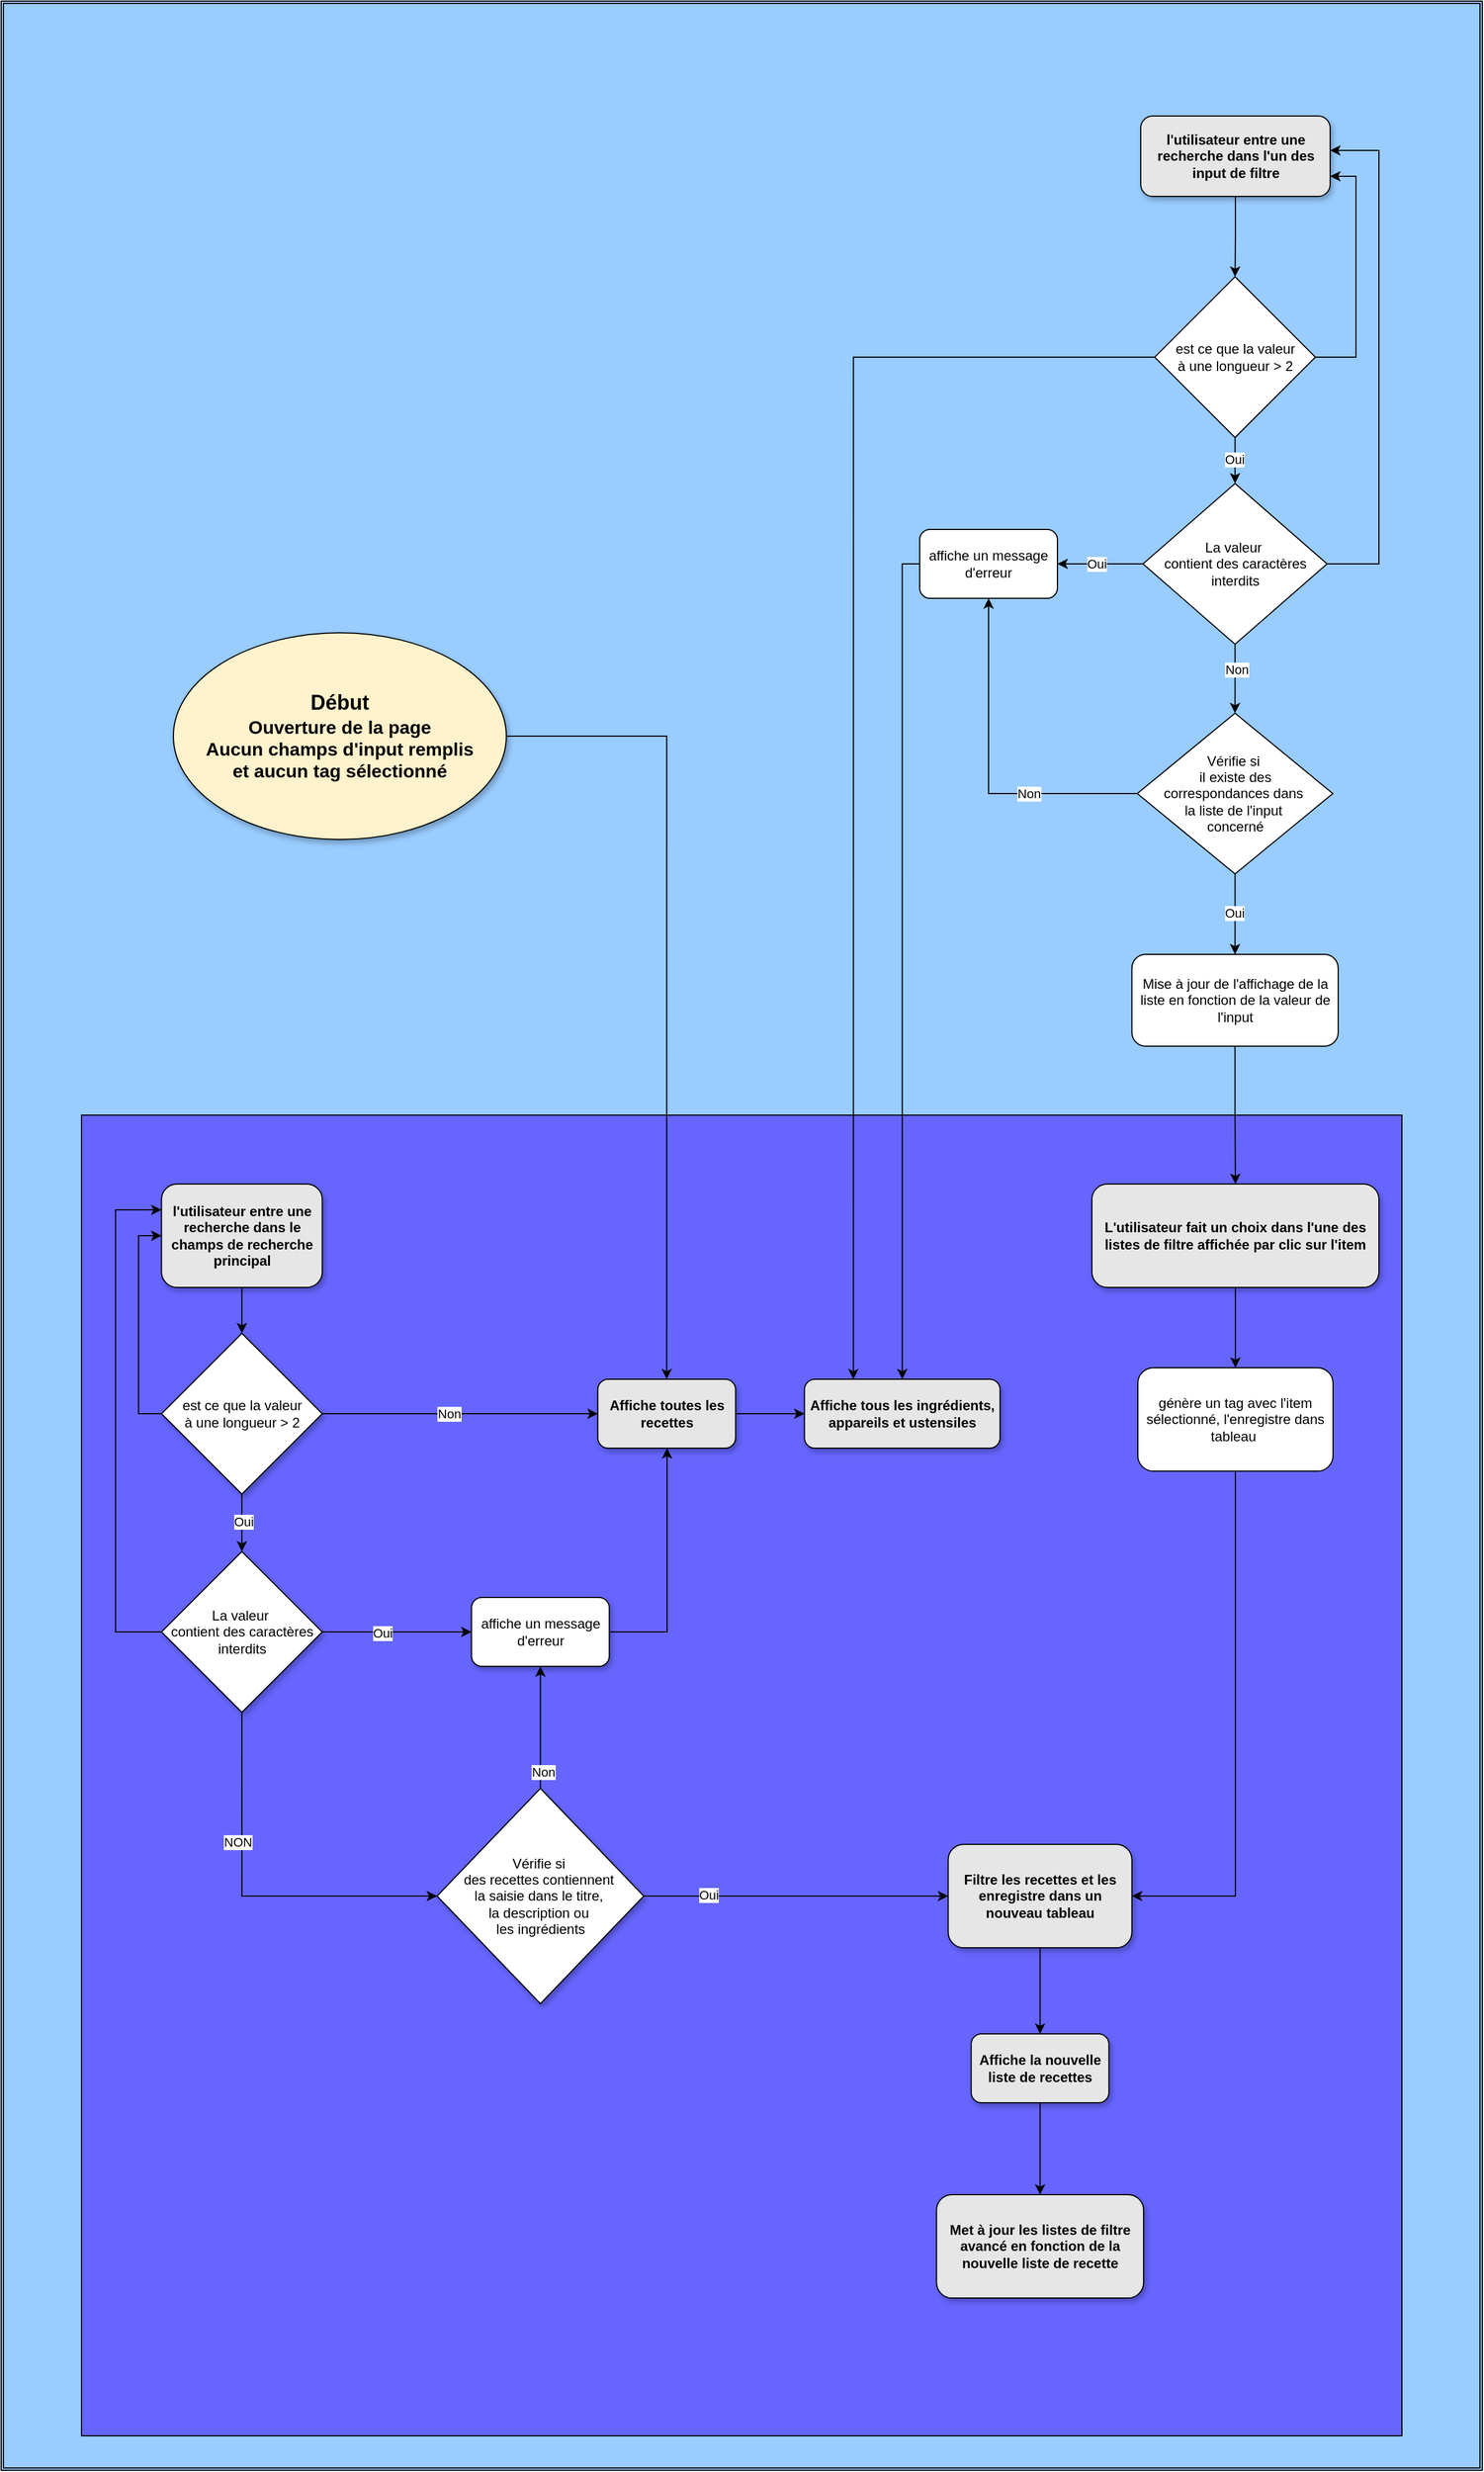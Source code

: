 <mxfile version="24.4.4" type="device">
  <diagram name="Page-1" id="eYKsO1id4bMG_3563-YX">
    <mxGraphModel dx="1404" dy="1804" grid="1" gridSize="10" guides="1" tooltips="1" connect="1" arrows="1" fold="1" page="0" pageScale="1" pageWidth="827" pageHeight="1169" math="0" shadow="0">
      <root>
        <mxCell id="0" />
        <mxCell id="1" parent="0" />
        <mxCell id="f2ptzj3UD8S_jzSHWfU6-1" value="" style="shape=ext;double=1;rounded=0;whiteSpace=wrap;html=1;fillColor=#99CCFF;" vertex="1" parent="1">
          <mxGeometry x="170" y="-1150" width="1290" height="2150" as="geometry" />
        </mxCell>
        <mxCell id="nYdByONB8T3LSdA9meXL-3" value="" style="whiteSpace=wrap;html=1;aspect=fixed;fillColor=#6666FF;" parent="1" vertex="1">
          <mxGeometry x="240" y="-180" width="1150" height="1150" as="geometry" />
        </mxCell>
        <mxCell id="UpDIHEUihY1R6ZN1tgJs-8" style="edgeStyle=orthogonalEdgeStyle;rounded=0;orthogonalLoop=1;jettySize=auto;html=1;entryX=0.5;entryY=0;entryDx=0;entryDy=0;" parent="1" source="UpDIHEUihY1R6ZN1tgJs-6" target="UpDIHEUihY1R6ZN1tgJs-7" edge="1">
          <mxGeometry relative="1" as="geometry" />
        </mxCell>
        <mxCell id="UpDIHEUihY1R6ZN1tgJs-6" value="&lt;b&gt;l&#39;utilisateur entre une recherche dans le champs de recherche principal&lt;/b&gt;" style="rounded=1;whiteSpace=wrap;html=1;shadow=1;fillColor=#E6E6E6;" parent="1" vertex="1">
          <mxGeometry x="309.67" y="-120" width="140" height="90" as="geometry" />
        </mxCell>
        <mxCell id="UpDIHEUihY1R6ZN1tgJs-13" style="edgeStyle=orthogonalEdgeStyle;rounded=0;orthogonalLoop=1;jettySize=auto;html=1;exitX=0.5;exitY=1;exitDx=0;exitDy=0;entryX=0.5;entryY=0;entryDx=0;entryDy=0;" parent="1" source="UpDIHEUihY1R6ZN1tgJs-7" target="UpDIHEUihY1R6ZN1tgJs-12" edge="1">
          <mxGeometry relative="1" as="geometry" />
        </mxCell>
        <mxCell id="UpDIHEUihY1R6ZN1tgJs-14" value="Oui" style="edgeLabel;html=1;align=center;verticalAlign=middle;resizable=0;points=[];" parent="UpDIHEUihY1R6ZN1tgJs-13" vertex="1" connectable="0">
          <mxGeometry x="-0.045" y="1" relative="1" as="geometry">
            <mxPoint as="offset" />
          </mxGeometry>
        </mxCell>
        <mxCell id="UpDIHEUihY1R6ZN1tgJs-16" style="edgeStyle=orthogonalEdgeStyle;rounded=0;orthogonalLoop=1;jettySize=auto;html=1;exitX=1;exitY=0.5;exitDx=0;exitDy=0;" parent="1" source="UpDIHEUihY1R6ZN1tgJs-7" target="UpDIHEUihY1R6ZN1tgJs-15" edge="1">
          <mxGeometry relative="1" as="geometry" />
        </mxCell>
        <mxCell id="UpDIHEUihY1R6ZN1tgJs-17" value="Non" style="edgeLabel;html=1;align=center;verticalAlign=middle;resizable=0;points=[];" parent="UpDIHEUihY1R6ZN1tgJs-16" vertex="1" connectable="0">
          <mxGeometry x="-0.078" relative="1" as="geometry">
            <mxPoint as="offset" />
          </mxGeometry>
        </mxCell>
        <mxCell id="UpDIHEUihY1R6ZN1tgJs-73" style="edgeStyle=orthogonalEdgeStyle;rounded=0;orthogonalLoop=1;jettySize=auto;html=1;exitX=0;exitY=0.5;exitDx=0;exitDy=0;entryX=0;entryY=0.5;entryDx=0;entryDy=0;" parent="1" source="UpDIHEUihY1R6ZN1tgJs-7" target="UpDIHEUihY1R6ZN1tgJs-6" edge="1">
          <mxGeometry relative="1" as="geometry" />
        </mxCell>
        <mxCell id="UpDIHEUihY1R6ZN1tgJs-7" value="est ce que la valeur&lt;div&gt;à une longueur &amp;gt; 2&lt;/div&gt;" style="rhombus;whiteSpace=wrap;html=1;shadow=1;" parent="1" vertex="1">
          <mxGeometry x="309.67" y="10" width="140" height="140" as="geometry" />
        </mxCell>
        <mxCell id="UpDIHEUihY1R6ZN1tgJs-23" style="edgeStyle=orthogonalEdgeStyle;rounded=0;orthogonalLoop=1;jettySize=auto;html=1;exitX=1;exitY=0.5;exitDx=0;exitDy=0;entryX=0;entryY=0.5;entryDx=0;entryDy=0;" parent="1" source="UpDIHEUihY1R6ZN1tgJs-12" target="UpDIHEUihY1R6ZN1tgJs-22" edge="1">
          <mxGeometry relative="1" as="geometry" />
        </mxCell>
        <mxCell id="UpDIHEUihY1R6ZN1tgJs-24" value="Oui" style="edgeLabel;html=1;align=center;verticalAlign=middle;resizable=0;points=[];" parent="UpDIHEUihY1R6ZN1tgJs-23" vertex="1" connectable="0">
          <mxGeometry x="-0.189" y="-1" relative="1" as="geometry">
            <mxPoint as="offset" />
          </mxGeometry>
        </mxCell>
        <mxCell id="UpDIHEUihY1R6ZN1tgJs-74" style="edgeStyle=orthogonalEdgeStyle;rounded=0;orthogonalLoop=1;jettySize=auto;html=1;exitX=0;exitY=0.5;exitDx=0;exitDy=0;entryX=0;entryY=0.25;entryDx=0;entryDy=0;" parent="1" source="UpDIHEUihY1R6ZN1tgJs-12" target="UpDIHEUihY1R6ZN1tgJs-6" edge="1">
          <mxGeometry relative="1" as="geometry">
            <Array as="points">
              <mxPoint x="269.67" y="270" />
              <mxPoint x="269.67" y="-97" />
            </Array>
          </mxGeometry>
        </mxCell>
        <mxCell id="f2ptzj3UD8S_jzSHWfU6-4" style="edgeStyle=orthogonalEdgeStyle;rounded=0;orthogonalLoop=1;jettySize=auto;html=1;exitX=0.5;exitY=1;exitDx=0;exitDy=0;entryX=0;entryY=0.5;entryDx=0;entryDy=0;" edge="1" parent="1" source="UpDIHEUihY1R6ZN1tgJs-12" target="UpDIHEUihY1R6ZN1tgJs-87">
          <mxGeometry relative="1" as="geometry" />
        </mxCell>
        <mxCell id="f2ptzj3UD8S_jzSHWfU6-5" value="NON" style="edgeLabel;html=1;align=center;verticalAlign=middle;resizable=0;points=[];" vertex="1" connectable="0" parent="f2ptzj3UD8S_jzSHWfU6-4">
          <mxGeometry x="-0.318" y="-4" relative="1" as="geometry">
            <mxPoint as="offset" />
          </mxGeometry>
        </mxCell>
        <mxCell id="UpDIHEUihY1R6ZN1tgJs-12" value="La valeur&amp;nbsp;&lt;div&gt;contient des caractères interdits&lt;/div&gt;" style="rhombus;whiteSpace=wrap;html=1;shadow=1;" parent="1" vertex="1">
          <mxGeometry x="309.67" y="200" width="140" height="140" as="geometry" />
        </mxCell>
        <mxCell id="UpDIHEUihY1R6ZN1tgJs-40" style="edgeStyle=orthogonalEdgeStyle;rounded=0;orthogonalLoop=1;jettySize=auto;html=1;exitX=1;exitY=0.5;exitDx=0;exitDy=0;entryX=0;entryY=0.5;entryDx=0;entryDy=0;" parent="1" source="UpDIHEUihY1R6ZN1tgJs-15" target="UpDIHEUihY1R6ZN1tgJs-39" edge="1">
          <mxGeometry relative="1" as="geometry" />
        </mxCell>
        <mxCell id="UpDIHEUihY1R6ZN1tgJs-15" value="&lt;b&gt;Affiche toutes les recettes&lt;/b&gt;" style="rounded=1;whiteSpace=wrap;html=1;shadow=1;fillColor=#E6E6E6;" parent="1" vertex="1">
          <mxGeometry x="689.67" y="50" width="120" height="60" as="geometry" />
        </mxCell>
        <mxCell id="UpDIHEUihY1R6ZN1tgJs-22" value="affiche un message d&#39;erreur" style="rounded=1;whiteSpace=wrap;html=1;shadow=1;" parent="1" vertex="1">
          <mxGeometry x="579.67" y="240" width="120" height="60" as="geometry" />
        </mxCell>
        <mxCell id="UpDIHEUihY1R6ZN1tgJs-38" style="edgeStyle=orthogonalEdgeStyle;rounded=0;orthogonalLoop=1;jettySize=auto;html=1;exitX=1;exitY=0.5;exitDx=0;exitDy=0;" parent="1" source="UpDIHEUihY1R6ZN1tgJs-22" edge="1">
          <mxGeometry relative="1" as="geometry">
            <mxPoint x="750" y="110" as="targetPoint" />
            <Array as="points">
              <mxPoint x="750" y="270" />
              <mxPoint x="750" y="110" />
            </Array>
          </mxGeometry>
        </mxCell>
        <mxCell id="UpDIHEUihY1R6ZN1tgJs-39" value="&lt;b&gt;Affiche tous les ingrédients, appareils et ustensiles&lt;/b&gt;" style="rounded=1;whiteSpace=wrap;html=1;shadow=1;fillColor=#E6E6E6;" parent="1" vertex="1">
          <mxGeometry x="869.67" y="50" width="170.33" height="60" as="geometry" />
        </mxCell>
        <mxCell id="UpDIHEUihY1R6ZN1tgJs-49" style="edgeStyle=orthogonalEdgeStyle;rounded=0;orthogonalLoop=1;jettySize=auto;html=1;exitX=0.5;exitY=1;exitDx=0;exitDy=0;entryX=0.5;entryY=0;entryDx=0;entryDy=0;" parent="1" source="UpDIHEUihY1R6ZN1tgJs-42" target="UpDIHEUihY1R6ZN1tgJs-43" edge="1">
          <mxGeometry relative="1" as="geometry" />
        </mxCell>
        <mxCell id="UpDIHEUihY1R6ZN1tgJs-42" value="&lt;b&gt;l&#39;utilisateur entre une recherche dans l&#39;un des input de filtre&lt;/b&gt;" style="rounded=1;whiteSpace=wrap;html=1;shadow=1;fillColor=#E6E6E6;" parent="1" vertex="1">
          <mxGeometry x="1162.5" y="-1050" width="165" height="70" as="geometry" />
        </mxCell>
        <mxCell id="UpDIHEUihY1R6ZN1tgJs-51" style="edgeStyle=orthogonalEdgeStyle;rounded=0;orthogonalLoop=1;jettySize=auto;html=1;exitX=0.5;exitY=1;exitDx=0;exitDy=0;entryX=0.5;entryY=0;entryDx=0;entryDy=0;" parent="1" source="UpDIHEUihY1R6ZN1tgJs-43" target="UpDIHEUihY1R6ZN1tgJs-50" edge="1">
          <mxGeometry relative="1" as="geometry" />
        </mxCell>
        <mxCell id="UpDIHEUihY1R6ZN1tgJs-52" value="Oui" style="edgeLabel;html=1;align=center;verticalAlign=middle;resizable=0;points=[];" parent="UpDIHEUihY1R6ZN1tgJs-51" vertex="1" connectable="0">
          <mxGeometry x="-0.069" y="-1" relative="1" as="geometry">
            <mxPoint as="offset" />
          </mxGeometry>
        </mxCell>
        <mxCell id="UpDIHEUihY1R6ZN1tgJs-72" style="edgeStyle=orthogonalEdgeStyle;rounded=0;orthogonalLoop=1;jettySize=auto;html=1;exitX=0;exitY=0.5;exitDx=0;exitDy=0;entryX=0.25;entryY=0;entryDx=0;entryDy=0;" parent="1" source="UpDIHEUihY1R6ZN1tgJs-43" target="UpDIHEUihY1R6ZN1tgJs-39" edge="1">
          <mxGeometry relative="1" as="geometry" />
        </mxCell>
        <mxCell id="UpDIHEUihY1R6ZN1tgJs-76" style="edgeStyle=orthogonalEdgeStyle;rounded=0;orthogonalLoop=1;jettySize=auto;html=1;exitX=1;exitY=0.5;exitDx=0;exitDy=0;entryX=1;entryY=0.75;entryDx=0;entryDy=0;" parent="1" source="UpDIHEUihY1R6ZN1tgJs-43" target="UpDIHEUihY1R6ZN1tgJs-42" edge="1">
          <mxGeometry relative="1" as="geometry">
            <Array as="points">
              <mxPoint x="1350" y="-840" />
              <mxPoint x="1350" y="-997" />
            </Array>
          </mxGeometry>
        </mxCell>
        <mxCell id="UpDIHEUihY1R6ZN1tgJs-43" value="est ce que la valeur&lt;div&gt;à une longueur &amp;gt; 2&lt;/div&gt;" style="rhombus;whiteSpace=wrap;html=1;" parent="1" vertex="1">
          <mxGeometry x="1174.68" y="-910" width="140" height="140" as="geometry" />
        </mxCell>
        <mxCell id="UpDIHEUihY1R6ZN1tgJs-54" style="edgeStyle=orthogonalEdgeStyle;rounded=0;orthogonalLoop=1;jettySize=auto;html=1;exitX=0;exitY=0.5;exitDx=0;exitDy=0;entryX=1;entryY=0.5;entryDx=0;entryDy=0;" parent="1" source="UpDIHEUihY1R6ZN1tgJs-50" target="UpDIHEUihY1R6ZN1tgJs-53" edge="1">
          <mxGeometry relative="1" as="geometry" />
        </mxCell>
        <mxCell id="UpDIHEUihY1R6ZN1tgJs-55" value="Oui" style="edgeLabel;html=1;align=center;verticalAlign=middle;resizable=0;points=[];" parent="UpDIHEUihY1R6ZN1tgJs-54" vertex="1" connectable="0">
          <mxGeometry x="0.083" relative="1" as="geometry">
            <mxPoint as="offset" />
          </mxGeometry>
        </mxCell>
        <mxCell id="UpDIHEUihY1R6ZN1tgJs-60" style="edgeStyle=orthogonalEdgeStyle;rounded=0;orthogonalLoop=1;jettySize=auto;html=1;exitX=0.5;exitY=1;exitDx=0;exitDy=0;" parent="1" source="UpDIHEUihY1R6ZN1tgJs-50" target="UpDIHEUihY1R6ZN1tgJs-59" edge="1">
          <mxGeometry relative="1" as="geometry" />
        </mxCell>
        <mxCell id="UpDIHEUihY1R6ZN1tgJs-61" value="Non" style="edgeLabel;html=1;align=center;verticalAlign=middle;resizable=0;points=[];" parent="UpDIHEUihY1R6ZN1tgJs-60" vertex="1" connectable="0">
          <mxGeometry x="-0.263" y="1" relative="1" as="geometry">
            <mxPoint as="offset" />
          </mxGeometry>
        </mxCell>
        <mxCell id="UpDIHEUihY1R6ZN1tgJs-50" value="La valeur&amp;nbsp;&lt;div&gt;contient des caractères interdits&lt;/div&gt;" style="rhombus;whiteSpace=wrap;html=1;" parent="1" vertex="1">
          <mxGeometry x="1164.51" y="-730" width="160.33" height="140" as="geometry" />
        </mxCell>
        <mxCell id="f2ptzj3UD8S_jzSHWfU6-7" style="edgeStyle=orthogonalEdgeStyle;rounded=0;orthogonalLoop=1;jettySize=auto;html=1;exitX=0;exitY=0.5;exitDx=0;exitDy=0;entryX=0.5;entryY=0;entryDx=0;entryDy=0;" edge="1" parent="1" source="UpDIHEUihY1R6ZN1tgJs-53" target="UpDIHEUihY1R6ZN1tgJs-39">
          <mxGeometry relative="1" as="geometry">
            <Array as="points">
              <mxPoint x="955" y="-660" />
            </Array>
          </mxGeometry>
        </mxCell>
        <mxCell id="UpDIHEUihY1R6ZN1tgJs-53" value="affiche un message d&#39;erreur" style="rounded=1;whiteSpace=wrap;html=1;" parent="1" vertex="1">
          <mxGeometry x="970" y="-690" width="120" height="60" as="geometry" />
        </mxCell>
        <mxCell id="UpDIHEUihY1R6ZN1tgJs-63" style="edgeStyle=orthogonalEdgeStyle;rounded=0;orthogonalLoop=1;jettySize=auto;html=1;exitX=0;exitY=0.5;exitDx=0;exitDy=0;entryX=0.5;entryY=1;entryDx=0;entryDy=0;" parent="1" source="UpDIHEUihY1R6ZN1tgJs-59" target="UpDIHEUihY1R6ZN1tgJs-53" edge="1">
          <mxGeometry relative="1" as="geometry" />
        </mxCell>
        <mxCell id="UpDIHEUihY1R6ZN1tgJs-64" value="Non" style="edgeLabel;html=1;align=center;verticalAlign=middle;resizable=0;points=[];" parent="UpDIHEUihY1R6ZN1tgJs-63" vertex="1" connectable="0">
          <mxGeometry x="-0.365" relative="1" as="geometry">
            <mxPoint as="offset" />
          </mxGeometry>
        </mxCell>
        <mxCell id="UpDIHEUihY1R6ZN1tgJs-67" style="edgeStyle=orthogonalEdgeStyle;rounded=0;orthogonalLoop=1;jettySize=auto;html=1;exitX=0.5;exitY=1;exitDx=0;exitDy=0;" parent="1" source="UpDIHEUihY1R6ZN1tgJs-59" target="UpDIHEUihY1R6ZN1tgJs-66" edge="1">
          <mxGeometry relative="1" as="geometry" />
        </mxCell>
        <mxCell id="UpDIHEUihY1R6ZN1tgJs-68" value="Oui" style="edgeLabel;html=1;align=center;verticalAlign=middle;resizable=0;points=[];" parent="UpDIHEUihY1R6ZN1tgJs-67" vertex="1" connectable="0">
          <mxGeometry x="-0.048" y="-1" relative="1" as="geometry">
            <mxPoint as="offset" />
          </mxGeometry>
        </mxCell>
        <mxCell id="UpDIHEUihY1R6ZN1tgJs-59" value="Vérifie si&amp;nbsp;&lt;div&gt;il&amp;nbsp;&lt;span style=&quot;background-color: initial;&quot;&gt;existe&amp;nbsp;&lt;/span&gt;&lt;span style=&quot;background-color: initial;&quot;&gt;des correspondances&amp;nbsp;&lt;/span&gt;&lt;span style=&quot;background-color: initial;&quot;&gt;dans&amp;nbsp;&lt;/span&gt;&lt;/div&gt;&lt;div&gt;&lt;span style=&quot;background-color: initial;&quot;&gt;la liste de&amp;nbsp;&lt;/span&gt;&lt;span style=&quot;background-color: initial;&quot;&gt;l&#39;input&amp;nbsp;&lt;/span&gt;&lt;/div&gt;&lt;div&gt;&lt;span style=&quot;background-color: initial;&quot;&gt;concerné&lt;/span&gt;&lt;/div&gt;" style="rhombus;whiteSpace=wrap;html=1;" parent="1" vertex="1">
          <mxGeometry x="1159.51" y="-530" width="170.33" height="140" as="geometry" />
        </mxCell>
        <mxCell id="UpDIHEUihY1R6ZN1tgJs-81" style="edgeStyle=orthogonalEdgeStyle;rounded=0;orthogonalLoop=1;jettySize=auto;html=1;exitX=0.5;exitY=1;exitDx=0;exitDy=0;entryX=0.5;entryY=0;entryDx=0;entryDy=0;" parent="1" source="UpDIHEUihY1R6ZN1tgJs-65" target="UpDIHEUihY1R6ZN1tgJs-79" edge="1">
          <mxGeometry relative="1" as="geometry" />
        </mxCell>
        <mxCell id="UpDIHEUihY1R6ZN1tgJs-65" value="&lt;b&gt;L&#39;utilisateur fait un choix dans l&#39;une des listes de filtre affichée par clic sur l&#39;item&lt;/b&gt;" style="rounded=1;whiteSpace=wrap;html=1;shadow=1;fillColor=#E6E6E6;" parent="1" vertex="1">
          <mxGeometry x="1120" y="-120" width="250" height="90" as="geometry" />
        </mxCell>
        <mxCell id="nYdByONB8T3LSdA9meXL-4" style="edgeStyle=orthogonalEdgeStyle;rounded=0;orthogonalLoop=1;jettySize=auto;html=1;entryX=0.5;entryY=0;entryDx=0;entryDy=0;" parent="1" source="UpDIHEUihY1R6ZN1tgJs-66" target="UpDIHEUihY1R6ZN1tgJs-65" edge="1">
          <mxGeometry relative="1" as="geometry" />
        </mxCell>
        <mxCell id="UpDIHEUihY1R6ZN1tgJs-66" value="Mise à jour de l&#39;affichage de la liste en fonction de la valeur de l&#39;input" style="rounded=1;whiteSpace=wrap;html=1;" parent="1" vertex="1">
          <mxGeometry x="1154.84" y="-320" width="179.67" height="80" as="geometry" />
        </mxCell>
        <mxCell id="UpDIHEUihY1R6ZN1tgJs-77" style="edgeStyle=orthogonalEdgeStyle;rounded=0;orthogonalLoop=1;jettySize=auto;html=1;exitX=1;exitY=0.5;exitDx=0;exitDy=0;" parent="1" source="UpDIHEUihY1R6ZN1tgJs-50" target="UpDIHEUihY1R6ZN1tgJs-42" edge="1">
          <mxGeometry relative="1" as="geometry">
            <Array as="points">
              <mxPoint x="1370" y="-660" />
              <mxPoint x="1370" y="-1020" />
            </Array>
          </mxGeometry>
        </mxCell>
        <mxCell id="UpDIHEUihY1R6ZN1tgJs-83" style="edgeStyle=orthogonalEdgeStyle;rounded=0;orthogonalLoop=1;jettySize=auto;html=1;exitX=0.5;exitY=1;exitDx=0;exitDy=0;entryX=1;entryY=0.5;entryDx=0;entryDy=0;" parent="1" source="UpDIHEUihY1R6ZN1tgJs-79" target="UpDIHEUihY1R6ZN1tgJs-96" edge="1">
          <mxGeometry relative="1" as="geometry" />
        </mxCell>
        <mxCell id="UpDIHEUihY1R6ZN1tgJs-79" value="génère un tag avec l&#39;item sélectionné, l&#39;enregistre dans tableau&amp;nbsp;" style="rounded=1;whiteSpace=wrap;html=1;" parent="1" vertex="1">
          <mxGeometry x="1160" y="40" width="170" height="90" as="geometry" />
        </mxCell>
        <mxCell id="UpDIHEUihY1R6ZN1tgJs-89" style="edgeStyle=orthogonalEdgeStyle;rounded=0;orthogonalLoop=1;jettySize=auto;html=1;exitX=0.5;exitY=0;exitDx=0;exitDy=0;entryX=0.5;entryY=1;entryDx=0;entryDy=0;" parent="1" source="UpDIHEUihY1R6ZN1tgJs-87" target="UpDIHEUihY1R6ZN1tgJs-22" edge="1">
          <mxGeometry relative="1" as="geometry" />
        </mxCell>
        <mxCell id="UpDIHEUihY1R6ZN1tgJs-90" value="Non" style="edgeLabel;html=1;align=center;verticalAlign=middle;resizable=0;points=[];" parent="UpDIHEUihY1R6ZN1tgJs-89" vertex="1" connectable="0">
          <mxGeometry x="-0.721" y="-2" relative="1" as="geometry">
            <mxPoint as="offset" />
          </mxGeometry>
        </mxCell>
        <mxCell id="UpDIHEUihY1R6ZN1tgJs-97" style="edgeStyle=orthogonalEdgeStyle;rounded=0;orthogonalLoop=1;jettySize=auto;html=1;exitX=1;exitY=0.5;exitDx=0;exitDy=0;" parent="1" source="UpDIHEUihY1R6ZN1tgJs-87" target="UpDIHEUihY1R6ZN1tgJs-96" edge="1">
          <mxGeometry relative="1" as="geometry" />
        </mxCell>
        <mxCell id="UpDIHEUihY1R6ZN1tgJs-98" value="Oui" style="edgeLabel;html=1;align=center;verticalAlign=middle;resizable=0;points=[];" parent="UpDIHEUihY1R6ZN1tgJs-97" vertex="1" connectable="0">
          <mxGeometry x="-0.573" y="1" relative="1" as="geometry">
            <mxPoint as="offset" />
          </mxGeometry>
        </mxCell>
        <mxCell id="UpDIHEUihY1R6ZN1tgJs-87" value="Vérifie si&amp;nbsp;&lt;div&gt;des recettes contiennent&amp;nbsp;&lt;/div&gt;&lt;div&gt;la saisie dans le titre,&amp;nbsp;&lt;/div&gt;&lt;div&gt;la description ou&amp;nbsp;&lt;/div&gt;&lt;div&gt;les ingrédients&lt;/div&gt;" style="rhombus;whiteSpace=wrap;html=1;shadow=1;" parent="1" vertex="1">
          <mxGeometry x="549.67" y="406.25" width="180" height="187.5" as="geometry" />
        </mxCell>
        <mxCell id="UpDIHEUihY1R6ZN1tgJs-102" style="edgeStyle=orthogonalEdgeStyle;rounded=0;orthogonalLoop=1;jettySize=auto;html=1;exitX=0.5;exitY=1;exitDx=0;exitDy=0;entryX=0.5;entryY=0;entryDx=0;entryDy=0;" parent="1" source="UpDIHEUihY1R6ZN1tgJs-92" target="UpDIHEUihY1R6ZN1tgJs-93" edge="1">
          <mxGeometry relative="1" as="geometry" />
        </mxCell>
        <mxCell id="UpDIHEUihY1R6ZN1tgJs-92" value="&lt;b&gt;Affiche la nouvelle liste de recettes&lt;/b&gt;" style="rounded=1;whiteSpace=wrap;html=1;shadow=1;fillColor=#E6E6E6;" parent="1" vertex="1">
          <mxGeometry x="1014.84" y="620" width="120" height="60" as="geometry" />
        </mxCell>
        <mxCell id="UpDIHEUihY1R6ZN1tgJs-93" value="&lt;b&gt;Met à jour les listes de filtre avancé en fonction de la nouvelle liste de recette&lt;/b&gt;" style="rounded=1;whiteSpace=wrap;html=1;shadow=1;fillColor=#E6E6E6;" parent="1" vertex="1">
          <mxGeometry x="984.68" y="760" width="180.33" height="90" as="geometry" />
        </mxCell>
        <mxCell id="nYdByONB8T3LSdA9meXL-2" style="edgeStyle=orthogonalEdgeStyle;rounded=0;orthogonalLoop=1;jettySize=auto;html=1;exitX=0.5;exitY=1;exitDx=0;exitDy=0;entryX=0.5;entryY=0;entryDx=0;entryDy=0;" parent="1" source="UpDIHEUihY1R6ZN1tgJs-96" target="UpDIHEUihY1R6ZN1tgJs-92" edge="1">
          <mxGeometry relative="1" as="geometry" />
        </mxCell>
        <mxCell id="UpDIHEUihY1R6ZN1tgJs-96" value="&lt;b&gt;Filtre les recettes et les enregistre dans un nouveau tableau&lt;/b&gt;" style="rounded=1;whiteSpace=wrap;html=1;shadow=1;fillColor=#E6E6E6;" parent="1" vertex="1">
          <mxGeometry x="994.84" y="455" width="160" height="90" as="geometry" />
        </mxCell>
        <mxCell id="nYdByONB8T3LSdA9meXL-1" style="edgeStyle=orthogonalEdgeStyle;rounded=0;orthogonalLoop=1;jettySize=auto;html=1;entryX=0.5;entryY=0;entryDx=0;entryDy=0;" parent="1" source="_UMuhC1DRUJvrT-CVkAQ-1" target="UpDIHEUihY1R6ZN1tgJs-15" edge="1">
          <mxGeometry relative="1" as="geometry" />
        </mxCell>
        <mxCell id="_UMuhC1DRUJvrT-CVkAQ-1" value="&lt;b&gt;&lt;font style=&quot;font-size: 18px;&quot;&gt;Début&lt;/font&gt;&lt;/b&gt;&lt;div&gt;&lt;b&gt;&lt;font size=&quot;3&quot;&gt;Ouverture de la page&lt;/font&gt;&lt;/b&gt;&lt;/div&gt;&lt;div&gt;&lt;b&gt;&lt;font size=&quot;3&quot;&gt;Aucun champs d&#39;input remplis&lt;/font&gt;&lt;/b&gt;&lt;/div&gt;&lt;div&gt;&lt;b&gt;&lt;font size=&quot;3&quot;&gt;et aucun tag sélectionné&lt;/font&gt;&lt;/b&gt;&lt;/div&gt;" style="ellipse;whiteSpace=wrap;html=1;fillColor=#FFF2CC;shadow=1;" parent="1" vertex="1">
          <mxGeometry x="320" y="-600" width="290" height="180" as="geometry" />
        </mxCell>
      </root>
    </mxGraphModel>
  </diagram>
</mxfile>
